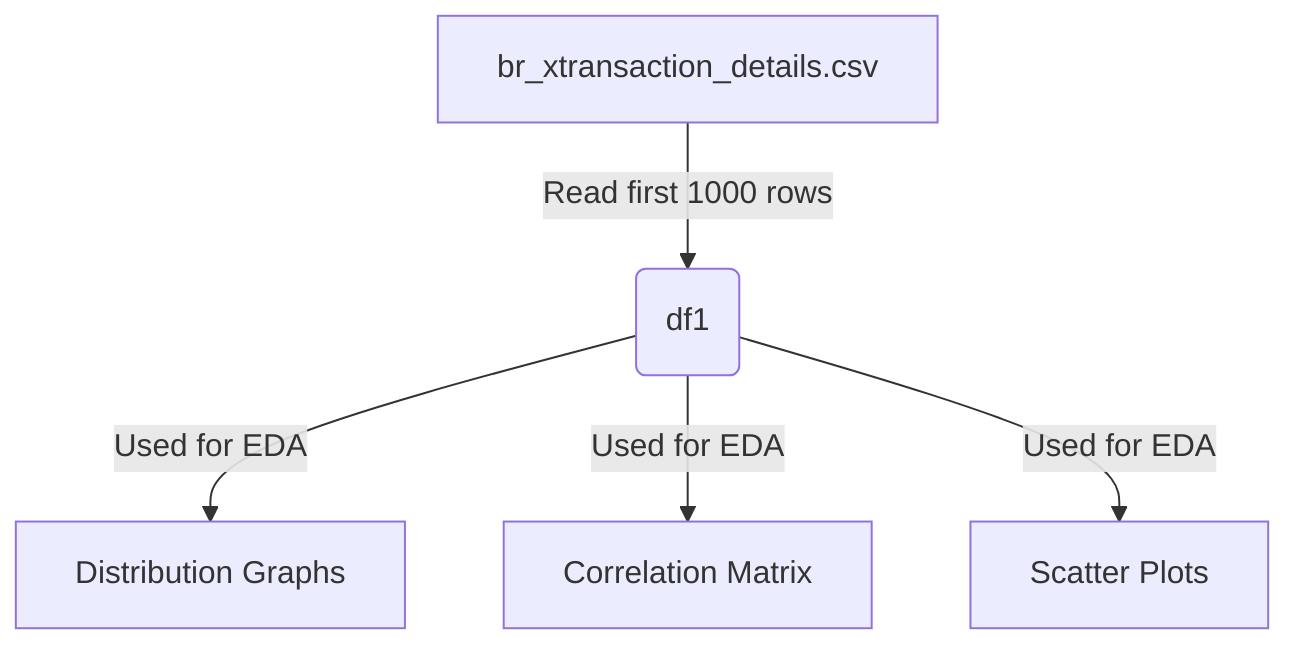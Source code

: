 %% Mermaid.js Workflow Diagram for the Data Science Project

flowchart TD
    %% Node representing the data source file
    A["br_xtransaction_details.csv"] --> |Read first 1000 rows| B(df1)
    
    %% Node representing the dataframe variable
    B --> |Used for EDA| C["Distribution Graphs"]
    B --> |Used for EDA| D["Correlation Matrix"]
    B --> |Used for EDA| E["Scatter Plots"]